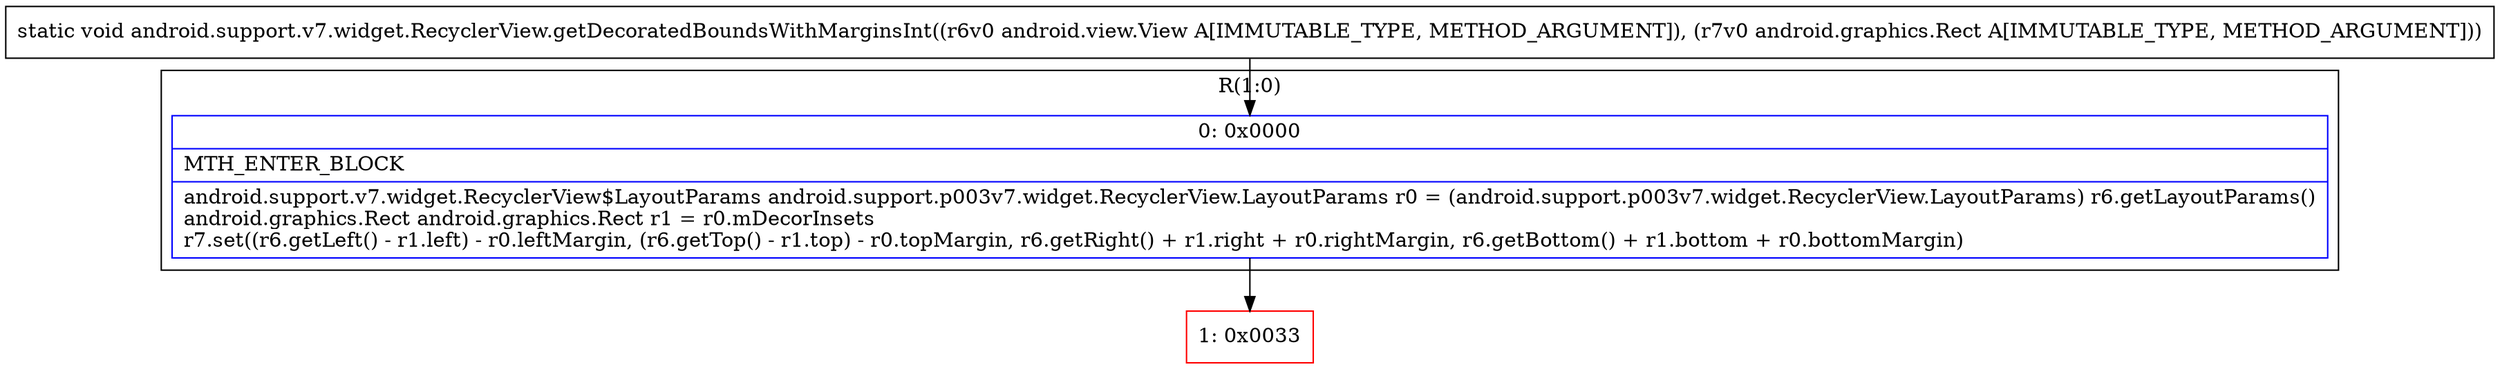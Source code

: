 digraph "CFG forandroid.support.v7.widget.RecyclerView.getDecoratedBoundsWithMarginsInt(Landroid\/view\/View;Landroid\/graphics\/Rect;)V" {
subgraph cluster_Region_1038153186 {
label = "R(1:0)";
node [shape=record,color=blue];
Node_0 [shape=record,label="{0\:\ 0x0000|MTH_ENTER_BLOCK\l|android.support.v7.widget.RecyclerView$LayoutParams android.support.p003v7.widget.RecyclerView.LayoutParams r0 = (android.support.p003v7.widget.RecyclerView.LayoutParams) r6.getLayoutParams()\landroid.graphics.Rect android.graphics.Rect r1 = r0.mDecorInsets\lr7.set((r6.getLeft() \- r1.left) \- r0.leftMargin, (r6.getTop() \- r1.top) \- r0.topMargin, r6.getRight() + r1.right + r0.rightMargin, r6.getBottom() + r1.bottom + r0.bottomMargin)\l}"];
}
Node_1 [shape=record,color=red,label="{1\:\ 0x0033}"];
MethodNode[shape=record,label="{static void android.support.v7.widget.RecyclerView.getDecoratedBoundsWithMarginsInt((r6v0 android.view.View A[IMMUTABLE_TYPE, METHOD_ARGUMENT]), (r7v0 android.graphics.Rect A[IMMUTABLE_TYPE, METHOD_ARGUMENT])) }"];
MethodNode -> Node_0;
Node_0 -> Node_1;
}

